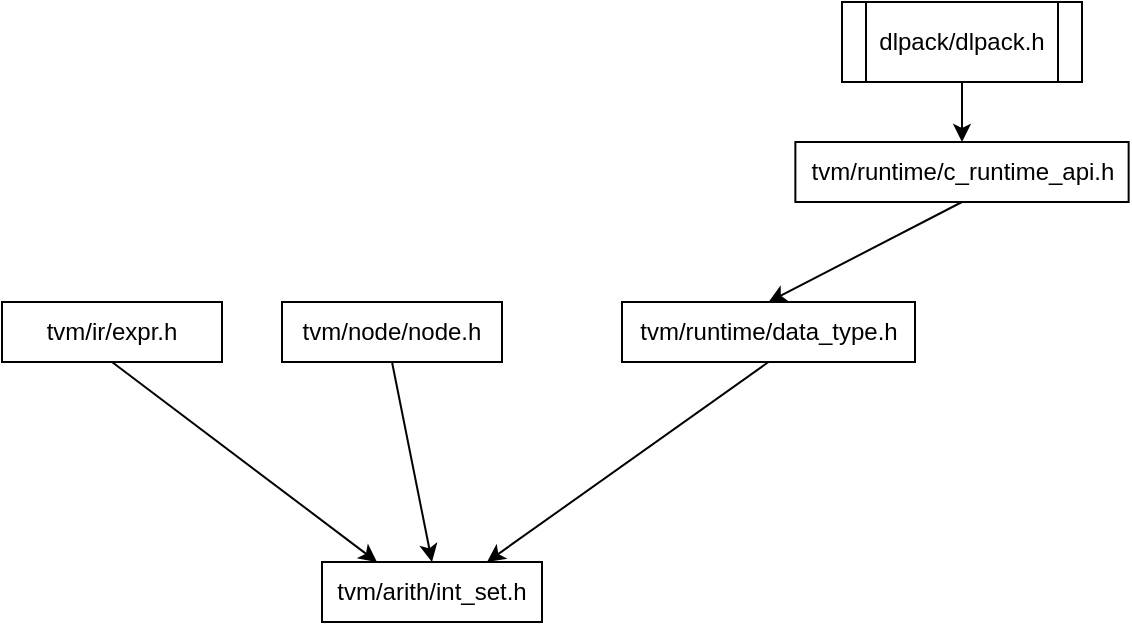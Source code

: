 <mxfile version="22.1.9" type="github">
  <diagram name="第 1 页" id="maejJ_b-6Zf3EWzX6h6z">
    <mxGraphModel dx="1242" dy="679" grid="1" gridSize="10" guides="1" tooltips="1" connect="1" arrows="1" fold="1" page="1" pageScale="1" pageWidth="827" pageHeight="1169" math="0" shadow="0">
      <root>
        <mxCell id="0" />
        <mxCell id="1" parent="0" />
        <mxCell id="uL5-CA-Uh6-ilEQNMqS--1" value="tvm/ir/expr.h" style="html=1;whiteSpace=wrap;" parent="1" vertex="1">
          <mxGeometry x="180" y="150" width="110" height="30" as="geometry" />
        </mxCell>
        <mxCell id="uL5-CA-Uh6-ilEQNMqS--2" value="tvm/node/node.h" style="html=1;whiteSpace=wrap;" parent="1" vertex="1">
          <mxGeometry x="320" y="150" width="110" height="30" as="geometry" />
        </mxCell>
        <mxCell id="uL5-CA-Uh6-ilEQNMqS--3" value="tvm/runtime/data_type.h" style="html=1;whiteSpace=wrap;" parent="1" vertex="1">
          <mxGeometry x="490" y="150" width="146.5" height="30" as="geometry" />
        </mxCell>
        <mxCell id="uL5-CA-Uh6-ilEQNMqS--4" value="tvm/arith/int_set.h" style="html=1;whiteSpace=wrap;" parent="1" vertex="1">
          <mxGeometry x="340" y="280" width="110" height="30" as="geometry" />
        </mxCell>
        <mxCell id="uL5-CA-Uh6-ilEQNMqS--8" value="" style="endArrow=classic;html=1;rounded=0;exitX=0.5;exitY=1;exitDx=0;exitDy=0;entryX=0.25;entryY=0;entryDx=0;entryDy=0;" parent="1" source="uL5-CA-Uh6-ilEQNMqS--1" target="uL5-CA-Uh6-ilEQNMqS--4" edge="1">
          <mxGeometry width="50" height="50" relative="1" as="geometry">
            <mxPoint x="150" y="290" as="sourcePoint" />
            <mxPoint x="200" y="240" as="targetPoint" />
          </mxGeometry>
        </mxCell>
        <mxCell id="uL5-CA-Uh6-ilEQNMqS--9" value="" style="endArrow=classic;html=1;rounded=0;exitX=0.5;exitY=1;exitDx=0;exitDy=0;entryX=0.5;entryY=0;entryDx=0;entryDy=0;" parent="1" source="uL5-CA-Uh6-ilEQNMqS--2" target="uL5-CA-Uh6-ilEQNMqS--4" edge="1">
          <mxGeometry width="50" height="50" relative="1" as="geometry">
            <mxPoint x="240" y="160" as="sourcePoint" />
            <mxPoint x="343" y="300" as="targetPoint" />
          </mxGeometry>
        </mxCell>
        <mxCell id="uL5-CA-Uh6-ilEQNMqS--10" value="" style="endArrow=classic;html=1;rounded=0;exitX=0.5;exitY=1;exitDx=0;exitDy=0;entryX=0.75;entryY=0;entryDx=0;entryDy=0;" parent="1" source="uL5-CA-Uh6-ilEQNMqS--3" target="uL5-CA-Uh6-ilEQNMqS--4" edge="1">
          <mxGeometry width="50" height="50" relative="1" as="geometry">
            <mxPoint x="265" y="150" as="sourcePoint" />
            <mxPoint x="245" y="290" as="targetPoint" />
          </mxGeometry>
        </mxCell>
        <mxCell id="fl-PQXz3Y6kO2h9DXqCR-1" value="dlpack/dlpack.h" style="shape=process;whiteSpace=wrap;html=1;backgroundOutline=1;" vertex="1" parent="1">
          <mxGeometry x="600" width="120" height="40" as="geometry" />
        </mxCell>
        <mxCell id="fl-PQXz3Y6kO2h9DXqCR-2" value="tvm/runtime/c_runtime_api.h" style="html=1;whiteSpace=wrap;" vertex="1" parent="1">
          <mxGeometry x="576.69" y="70" width="166.63" height="30" as="geometry" />
        </mxCell>
        <mxCell id="fl-PQXz3Y6kO2h9DXqCR-3" value="" style="endArrow=classic;html=1;rounded=0;exitX=0.5;exitY=1;exitDx=0;exitDy=0;entryX=0.5;entryY=0;entryDx=0;entryDy=0;" edge="1" parent="1" source="fl-PQXz3Y6kO2h9DXqCR-1" target="fl-PQXz3Y6kO2h9DXqCR-2">
          <mxGeometry width="50" height="50" relative="1" as="geometry">
            <mxPoint x="437" y="100" as="sourcePoint" />
            <mxPoint x="163" y="240" as="targetPoint" />
          </mxGeometry>
        </mxCell>
        <mxCell id="fl-PQXz3Y6kO2h9DXqCR-5" value="" style="endArrow=classic;html=1;rounded=0;exitX=0.5;exitY=1;exitDx=0;exitDy=0;entryX=0.5;entryY=0;entryDx=0;entryDy=0;" edge="1" parent="1" source="fl-PQXz3Y6kO2h9DXqCR-2" target="uL5-CA-Uh6-ilEQNMqS--3">
          <mxGeometry width="50" height="50" relative="1" as="geometry">
            <mxPoint x="563.25" y="360" as="sourcePoint" />
            <mxPoint x="700" y="550" as="targetPoint" />
            <Array as="points" />
          </mxGeometry>
        </mxCell>
      </root>
    </mxGraphModel>
  </diagram>
</mxfile>
